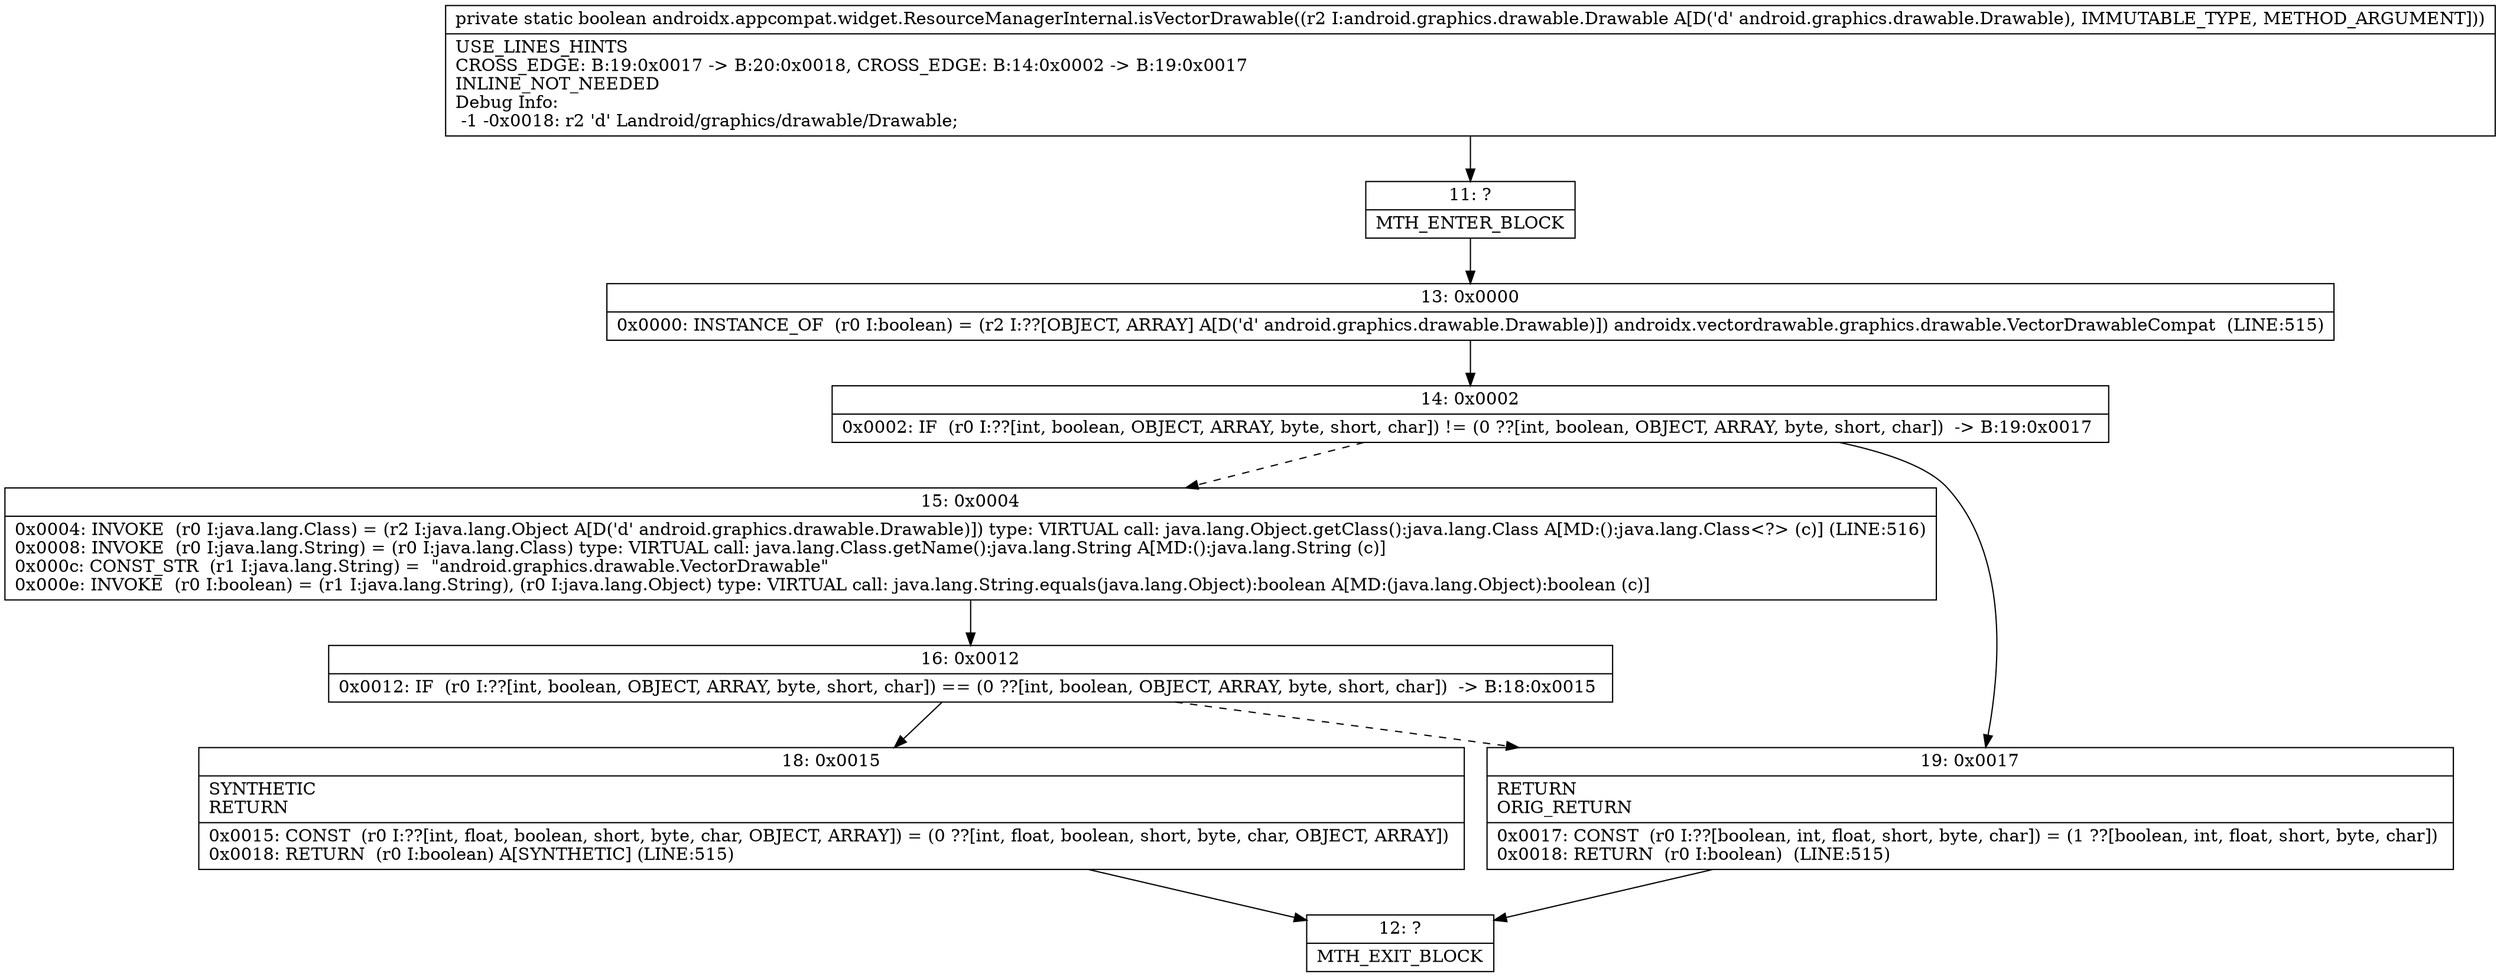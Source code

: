 digraph "CFG forandroidx.appcompat.widget.ResourceManagerInternal.isVectorDrawable(Landroid\/graphics\/drawable\/Drawable;)Z" {
Node_11 [shape=record,label="{11\:\ ?|MTH_ENTER_BLOCK\l}"];
Node_13 [shape=record,label="{13\:\ 0x0000|0x0000: INSTANCE_OF  (r0 I:boolean) = (r2 I:??[OBJECT, ARRAY] A[D('d' android.graphics.drawable.Drawable)]) androidx.vectordrawable.graphics.drawable.VectorDrawableCompat  (LINE:515)\l}"];
Node_14 [shape=record,label="{14\:\ 0x0002|0x0002: IF  (r0 I:??[int, boolean, OBJECT, ARRAY, byte, short, char]) != (0 ??[int, boolean, OBJECT, ARRAY, byte, short, char])  \-\> B:19:0x0017 \l}"];
Node_15 [shape=record,label="{15\:\ 0x0004|0x0004: INVOKE  (r0 I:java.lang.Class) = (r2 I:java.lang.Object A[D('d' android.graphics.drawable.Drawable)]) type: VIRTUAL call: java.lang.Object.getClass():java.lang.Class A[MD:():java.lang.Class\<?\> (c)] (LINE:516)\l0x0008: INVOKE  (r0 I:java.lang.String) = (r0 I:java.lang.Class) type: VIRTUAL call: java.lang.Class.getName():java.lang.String A[MD:():java.lang.String (c)]\l0x000c: CONST_STR  (r1 I:java.lang.String) =  \"android.graphics.drawable.VectorDrawable\" \l0x000e: INVOKE  (r0 I:boolean) = (r1 I:java.lang.String), (r0 I:java.lang.Object) type: VIRTUAL call: java.lang.String.equals(java.lang.Object):boolean A[MD:(java.lang.Object):boolean (c)]\l}"];
Node_16 [shape=record,label="{16\:\ 0x0012|0x0012: IF  (r0 I:??[int, boolean, OBJECT, ARRAY, byte, short, char]) == (0 ??[int, boolean, OBJECT, ARRAY, byte, short, char])  \-\> B:18:0x0015 \l}"];
Node_18 [shape=record,label="{18\:\ 0x0015|SYNTHETIC\lRETURN\l|0x0015: CONST  (r0 I:??[int, float, boolean, short, byte, char, OBJECT, ARRAY]) = (0 ??[int, float, boolean, short, byte, char, OBJECT, ARRAY]) \l0x0018: RETURN  (r0 I:boolean) A[SYNTHETIC] (LINE:515)\l}"];
Node_12 [shape=record,label="{12\:\ ?|MTH_EXIT_BLOCK\l}"];
Node_19 [shape=record,label="{19\:\ 0x0017|RETURN\lORIG_RETURN\l|0x0017: CONST  (r0 I:??[boolean, int, float, short, byte, char]) = (1 ??[boolean, int, float, short, byte, char]) \l0x0018: RETURN  (r0 I:boolean)  (LINE:515)\l}"];
MethodNode[shape=record,label="{private static boolean androidx.appcompat.widget.ResourceManagerInternal.isVectorDrawable((r2 I:android.graphics.drawable.Drawable A[D('d' android.graphics.drawable.Drawable), IMMUTABLE_TYPE, METHOD_ARGUMENT]))  | USE_LINES_HINTS\lCROSS_EDGE: B:19:0x0017 \-\> B:20:0x0018, CROSS_EDGE: B:14:0x0002 \-\> B:19:0x0017\lINLINE_NOT_NEEDED\lDebug Info:\l  \-1 \-0x0018: r2 'd' Landroid\/graphics\/drawable\/Drawable;\l}"];
MethodNode -> Node_11;Node_11 -> Node_13;
Node_13 -> Node_14;
Node_14 -> Node_15[style=dashed];
Node_14 -> Node_19;
Node_15 -> Node_16;
Node_16 -> Node_18;
Node_16 -> Node_19[style=dashed];
Node_18 -> Node_12;
Node_19 -> Node_12;
}

